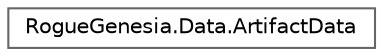 digraph "Graphical Class Hierarchy"
{
 // LATEX_PDF_SIZE
  bgcolor="transparent";
  edge [fontname=Helvetica,fontsize=10,labelfontname=Helvetica,labelfontsize=10];
  node [fontname=Helvetica,fontsize=10,shape=box,height=0.2,width=0.4];
  rankdir="LR";
  Node0 [label="RogueGenesia.Data.ArtifactData",height=0.2,width=0.4,color="grey40", fillcolor="white", style="filled",URL="$struct_rogue_genesia_1_1_data_1_1_artifact_data.html",tooltip=" "];
}
